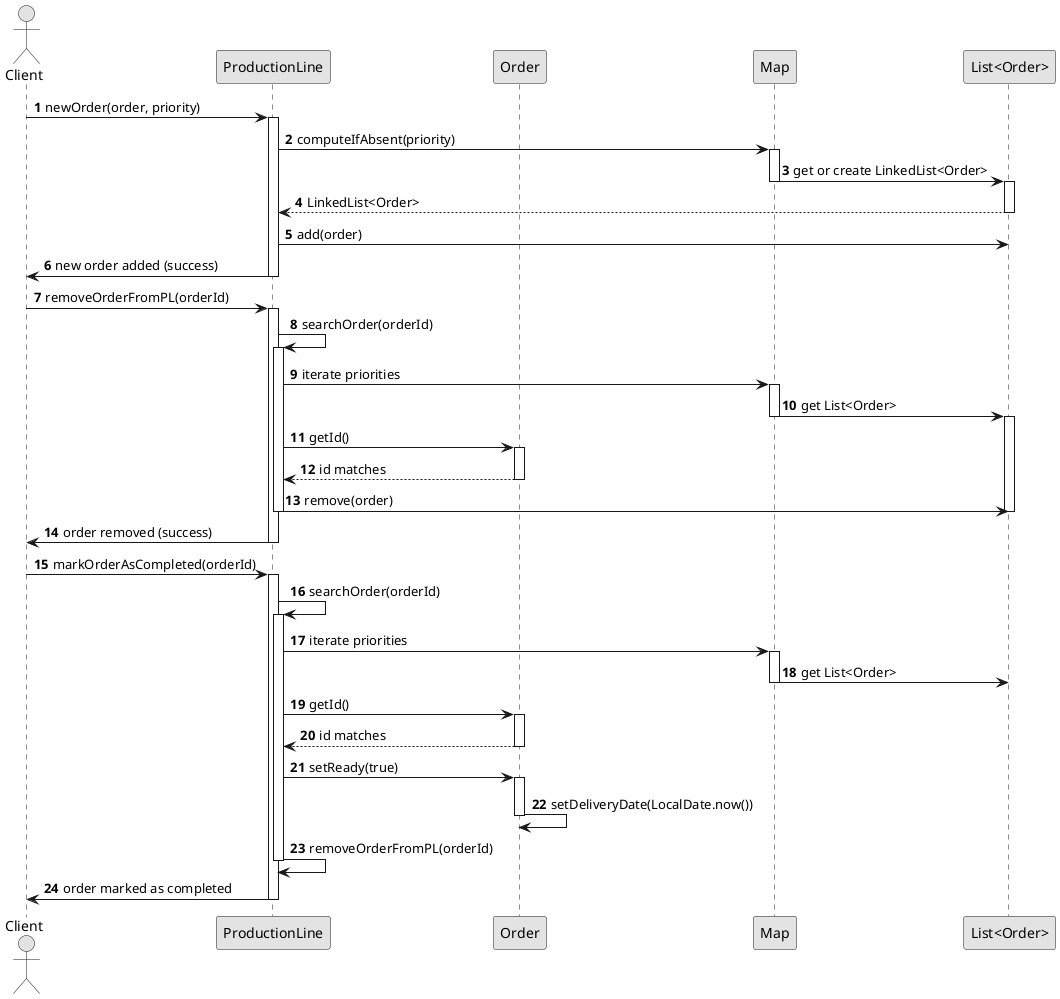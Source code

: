 @startuml
skinparam monochrome true
skinparam packageStyle rectangle
skinparam shadowing false

autonumber

actor "Client" as Client
participant "ProductionLine" as ProductionLine
participant "Order" as Order
participant "Map" as Map
participant "List<Order>" as ListOrder

Client -> ProductionLine : newOrder(order, priority)
activate ProductionLine

ProductionLine -> Map : computeIfAbsent(priority)
activate Map
Map -> ListOrder : get or create LinkedList<Order>
deactivate Map
activate ListOrder
ListOrder --> ProductionLine : LinkedList<Order>
deactivate ListOrder
ProductionLine -> ListOrder : add(order)
deactivate ListOrder

ProductionLine -> Client : new order added (success)
deactivate ProductionLine

Client -> ProductionLine : removeOrderFromPL(orderId)
activate ProductionLine

ProductionLine -> ProductionLine : searchOrder(orderId)
activate ProductionLine

ProductionLine -> Map : iterate priorities
activate Map
Map -> ListOrder : get List<Order>
deactivate Map
activate ListOrder

ProductionLine -> Order : getId()
activate Order
Order --> ProductionLine : id matches
deactivate Order

ProductionLine -> ListOrder : remove(order)
deactivate ListOrder
deactivate ProductionLine

ProductionLine -> Client : order removed (success)
deactivate ProductionLine

Client -> ProductionLine : markOrderAsCompleted(orderId)
activate ProductionLine

ProductionLine -> ProductionLine : searchOrder(orderId)
activate ProductionLine

ProductionLine -> Map : iterate priorities
activate Map
Map -> ListOrder : get List<Order>
deactivate Map

ProductionLine -> Order : getId()
activate Order
Order --> ProductionLine : id matches
deactivate Order

ProductionLine -> Order : setReady(true)
activate Order
Order -> Order : setDeliveryDate(LocalDate.now())
deactivate Order

ProductionLine -> ProductionLine : removeOrderFromPL(orderId)
deactivate ProductionLine

ProductionLine -> Client : order marked as completed
deactivate ProductionLine
@enduml
